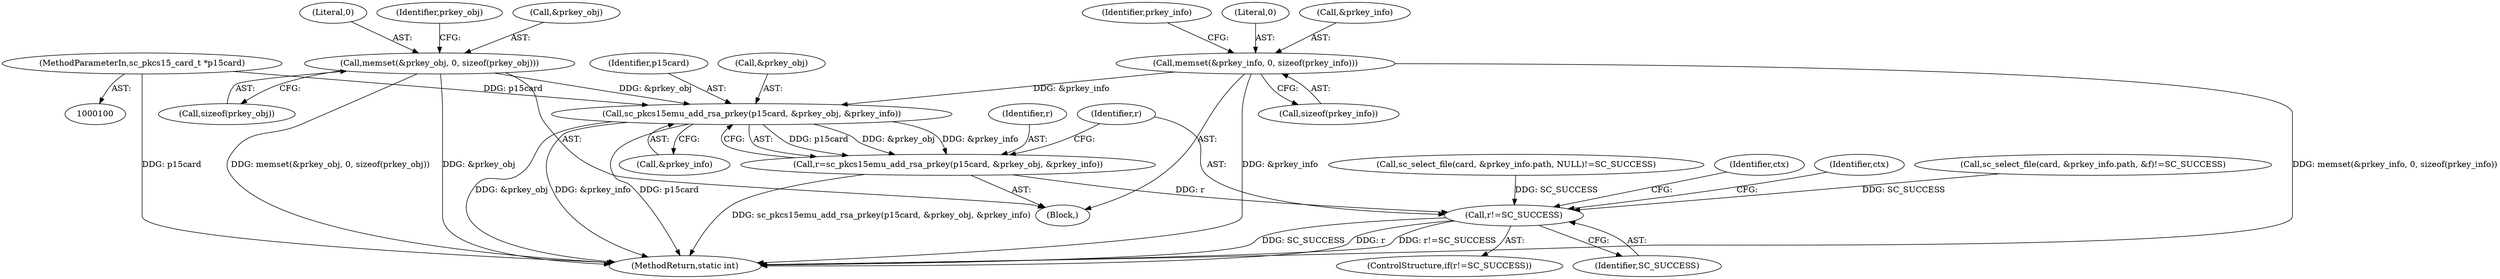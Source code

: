 digraph "0_OpenSC_8fe377e93b4b56060e5bbfb6f3142ceaeca744fa_20@pointer" {
"1000479" [label="(Call,sc_pkcs15emu_add_rsa_prkey(p15card, &prkey_obj, &prkey_info))"];
"1000101" [label="(MethodParameterIn,sc_pkcs15_card_t *p15card)"];
"1000172" [label="(Call,memset(&prkey_obj, 0, sizeof(prkey_obj)))"];
"1000129" [label="(Call,memset(&prkey_info, 0, sizeof(prkey_info)))"];
"1000477" [label="(Call,r=sc_pkcs15emu_add_rsa_prkey(p15card, &prkey_obj, &prkey_info))"];
"1000486" [label="(Call,r!=SC_SUCCESS)"];
"1000479" [label="(Call,sc_pkcs15emu_add_rsa_prkey(p15card, &prkey_obj, &prkey_info))"];
"1000101" [label="(MethodParameterIn,sc_pkcs15_card_t *p15card)"];
"1000138" [label="(Identifier,prkey_info)"];
"1000512" [label="(MethodReturn,static int)"];
"1000175" [label="(Literal,0)"];
"1000176" [label="(Call,sizeof(prkey_obj))"];
"1000486" [label="(Call,r!=SC_SUCCESS)"];
"1000249" [label="(Call,sc_select_file(card, &prkey_info.path, NULL)!=SC_SUCCESS)"];
"1000485" [label="(ControlStructure,if(r!=SC_SUCCESS))"];
"1000491" [label="(Identifier,ctx)"];
"1000488" [label="(Identifier,SC_SUCCESS)"];
"1000483" [label="(Call,&prkey_info)"];
"1000108" [label="(Block,)"];
"1000477" [label="(Call,r=sc_pkcs15emu_add_rsa_prkey(p15card, &prkey_obj, &prkey_info))"];
"1000180" [label="(Identifier,prkey_obj)"];
"1000478" [label="(Identifier,r)"];
"1000173" [label="(Call,&prkey_obj)"];
"1000132" [label="(Literal,0)"];
"1000487" [label="(Identifier,r)"];
"1000498" [label="(Identifier,ctx)"];
"1000480" [label="(Identifier,p15card)"];
"1000400" [label="(Call,sc_select_file(card, &prkey_info.path, &f)!=SC_SUCCESS)"];
"1000133" [label="(Call,sizeof(prkey_info))"];
"1000481" [label="(Call,&prkey_obj)"];
"1000130" [label="(Call,&prkey_info)"];
"1000129" [label="(Call,memset(&prkey_info, 0, sizeof(prkey_info)))"];
"1000172" [label="(Call,memset(&prkey_obj, 0, sizeof(prkey_obj)))"];
"1000479" -> "1000477"  [label="AST: "];
"1000479" -> "1000483"  [label="CFG: "];
"1000480" -> "1000479"  [label="AST: "];
"1000481" -> "1000479"  [label="AST: "];
"1000483" -> "1000479"  [label="AST: "];
"1000477" -> "1000479"  [label="CFG: "];
"1000479" -> "1000512"  [label="DDG: &prkey_info"];
"1000479" -> "1000512"  [label="DDG: p15card"];
"1000479" -> "1000512"  [label="DDG: &prkey_obj"];
"1000479" -> "1000477"  [label="DDG: p15card"];
"1000479" -> "1000477"  [label="DDG: &prkey_obj"];
"1000479" -> "1000477"  [label="DDG: &prkey_info"];
"1000101" -> "1000479"  [label="DDG: p15card"];
"1000172" -> "1000479"  [label="DDG: &prkey_obj"];
"1000129" -> "1000479"  [label="DDG: &prkey_info"];
"1000101" -> "1000100"  [label="AST: "];
"1000101" -> "1000512"  [label="DDG: p15card"];
"1000172" -> "1000108"  [label="AST: "];
"1000172" -> "1000176"  [label="CFG: "];
"1000173" -> "1000172"  [label="AST: "];
"1000175" -> "1000172"  [label="AST: "];
"1000176" -> "1000172"  [label="AST: "];
"1000180" -> "1000172"  [label="CFG: "];
"1000172" -> "1000512"  [label="DDG: memset(&prkey_obj, 0, sizeof(prkey_obj))"];
"1000172" -> "1000512"  [label="DDG: &prkey_obj"];
"1000129" -> "1000108"  [label="AST: "];
"1000129" -> "1000133"  [label="CFG: "];
"1000130" -> "1000129"  [label="AST: "];
"1000132" -> "1000129"  [label="AST: "];
"1000133" -> "1000129"  [label="AST: "];
"1000138" -> "1000129"  [label="CFG: "];
"1000129" -> "1000512"  [label="DDG: &prkey_info"];
"1000129" -> "1000512"  [label="DDG: memset(&prkey_info, 0, sizeof(prkey_info))"];
"1000477" -> "1000108"  [label="AST: "];
"1000478" -> "1000477"  [label="AST: "];
"1000487" -> "1000477"  [label="CFG: "];
"1000477" -> "1000512"  [label="DDG: sc_pkcs15emu_add_rsa_prkey(p15card, &prkey_obj, &prkey_info)"];
"1000477" -> "1000486"  [label="DDG: r"];
"1000486" -> "1000485"  [label="AST: "];
"1000486" -> "1000488"  [label="CFG: "];
"1000487" -> "1000486"  [label="AST: "];
"1000488" -> "1000486"  [label="AST: "];
"1000491" -> "1000486"  [label="CFG: "];
"1000498" -> "1000486"  [label="CFG: "];
"1000486" -> "1000512"  [label="DDG: r!=SC_SUCCESS"];
"1000486" -> "1000512"  [label="DDG: SC_SUCCESS"];
"1000486" -> "1000512"  [label="DDG: r"];
"1000400" -> "1000486"  [label="DDG: SC_SUCCESS"];
"1000249" -> "1000486"  [label="DDG: SC_SUCCESS"];
}

